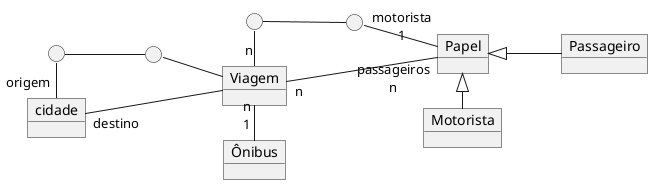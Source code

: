 @startuml mod07ima14
object "cidade" as ci
object "Viagem" as vi
object "Papel" as pa
object "Passageiro" as ps
object "Ônibus" as on
object "Motorista" as mo
circle " " as a
circle " " as b
circle " " as c
circle " " as d

left to right direction
ci "destino"--- vi
vi "n"---"passageiros\nn" pa
pa <|-- ps
on "n\n1"-left- vi
mo -left-|> pa
ci "origem"-left- a
a -- b
b -right- vi
vi "n"-left- c
c -- d
d -right-"motorista\n1" pa